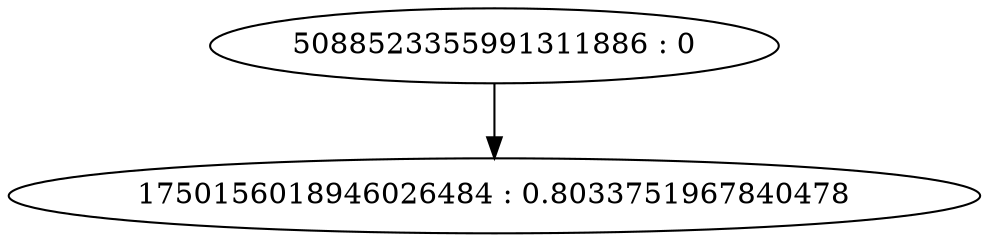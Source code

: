 digraph "plots/tree_28.dot" {
	0 [label="5088523355991311886 : 0"]
	1 [label="1750156018946026484 : 0.8033751967840478"]
	0 -> 1
}
